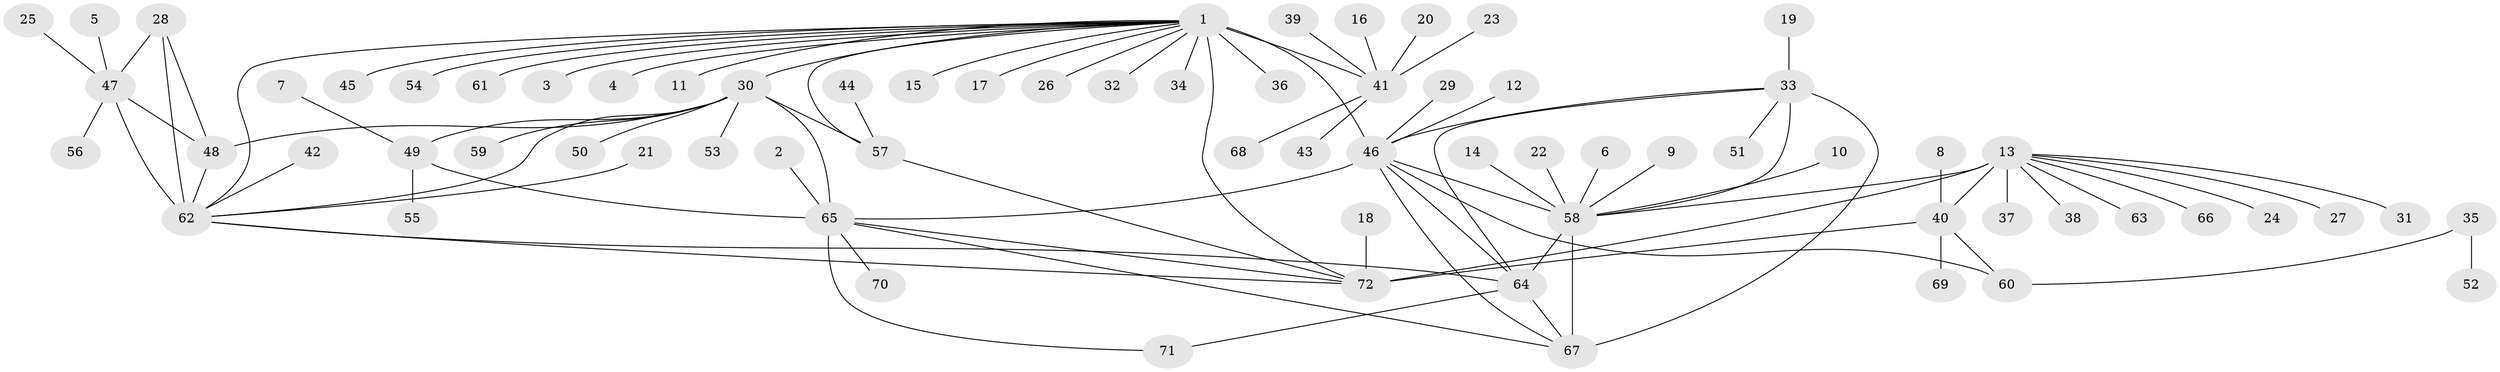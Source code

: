 // original degree distribution, {15: 0.006944444444444444, 9: 0.0625, 8: 0.0625, 10: 0.04861111111111111, 11: 0.027777777777777776, 6: 0.006944444444444444, 7: 0.013888888888888888, 12: 0.006944444444444444, 13: 0.006944444444444444, 1: 0.6111111111111112, 3: 0.034722222222222224, 2: 0.1111111111111111}
// Generated by graph-tools (version 1.1) at 2025/50/03/09/25 03:50:38]
// undirected, 72 vertices, 94 edges
graph export_dot {
graph [start="1"]
  node [color=gray90,style=filled];
  1;
  2;
  3;
  4;
  5;
  6;
  7;
  8;
  9;
  10;
  11;
  12;
  13;
  14;
  15;
  16;
  17;
  18;
  19;
  20;
  21;
  22;
  23;
  24;
  25;
  26;
  27;
  28;
  29;
  30;
  31;
  32;
  33;
  34;
  35;
  36;
  37;
  38;
  39;
  40;
  41;
  42;
  43;
  44;
  45;
  46;
  47;
  48;
  49;
  50;
  51;
  52;
  53;
  54;
  55;
  56;
  57;
  58;
  59;
  60;
  61;
  62;
  63;
  64;
  65;
  66;
  67;
  68;
  69;
  70;
  71;
  72;
  1 -- 3 [weight=1.0];
  1 -- 4 [weight=1.0];
  1 -- 11 [weight=1.0];
  1 -- 15 [weight=1.0];
  1 -- 17 [weight=1.0];
  1 -- 26 [weight=1.0];
  1 -- 30 [weight=1.0];
  1 -- 32 [weight=1.0];
  1 -- 34 [weight=1.0];
  1 -- 36 [weight=1.0];
  1 -- 41 [weight=12.0];
  1 -- 45 [weight=1.0];
  1 -- 46 [weight=1.0];
  1 -- 54 [weight=1.0];
  1 -- 57 [weight=2.0];
  1 -- 61 [weight=1.0];
  1 -- 62 [weight=1.0];
  1 -- 72 [weight=1.0];
  2 -- 65 [weight=1.0];
  5 -- 47 [weight=1.0];
  6 -- 58 [weight=1.0];
  7 -- 49 [weight=1.0];
  8 -- 40 [weight=1.0];
  9 -- 58 [weight=1.0];
  10 -- 58 [weight=1.0];
  12 -- 46 [weight=1.0];
  13 -- 24 [weight=1.0];
  13 -- 27 [weight=1.0];
  13 -- 31 [weight=1.0];
  13 -- 37 [weight=1.0];
  13 -- 38 [weight=1.0];
  13 -- 40 [weight=4.0];
  13 -- 58 [weight=1.0];
  13 -- 63 [weight=1.0];
  13 -- 66 [weight=1.0];
  13 -- 72 [weight=8.0];
  14 -- 58 [weight=1.0];
  16 -- 41 [weight=1.0];
  18 -- 72 [weight=1.0];
  19 -- 33 [weight=1.0];
  20 -- 41 [weight=1.0];
  21 -- 62 [weight=1.0];
  22 -- 58 [weight=1.0];
  23 -- 41 [weight=1.0];
  25 -- 47 [weight=1.0];
  28 -- 47 [weight=2.0];
  28 -- 48 [weight=1.0];
  28 -- 62 [weight=3.0];
  29 -- 46 [weight=1.0];
  30 -- 48 [weight=1.0];
  30 -- 49 [weight=4.0];
  30 -- 50 [weight=1.0];
  30 -- 53 [weight=1.0];
  30 -- 57 [weight=1.0];
  30 -- 59 [weight=1.0];
  30 -- 62 [weight=1.0];
  30 -- 65 [weight=6.0];
  33 -- 46 [weight=1.0];
  33 -- 51 [weight=1.0];
  33 -- 58 [weight=2.0];
  33 -- 64 [weight=1.0];
  33 -- 67 [weight=2.0];
  35 -- 52 [weight=1.0];
  35 -- 60 [weight=1.0];
  39 -- 41 [weight=1.0];
  40 -- 60 [weight=1.0];
  40 -- 69 [weight=1.0];
  40 -- 72 [weight=2.0];
  41 -- 43 [weight=1.0];
  41 -- 68 [weight=1.0];
  42 -- 62 [weight=1.0];
  44 -- 57 [weight=1.0];
  46 -- 58 [weight=2.0];
  46 -- 60 [weight=1.0];
  46 -- 64 [weight=1.0];
  46 -- 65 [weight=1.0];
  46 -- 67 [weight=2.0];
  47 -- 48 [weight=2.0];
  47 -- 56 [weight=1.0];
  47 -- 62 [weight=6.0];
  48 -- 62 [weight=3.0];
  49 -- 55 [weight=1.0];
  49 -- 65 [weight=6.0];
  57 -- 72 [weight=1.0];
  58 -- 64 [weight=2.0];
  58 -- 67 [weight=4.0];
  62 -- 64 [weight=1.0];
  62 -- 72 [weight=1.0];
  64 -- 67 [weight=2.0];
  64 -- 71 [weight=1.0];
  65 -- 67 [weight=1.0];
  65 -- 70 [weight=1.0];
  65 -- 71 [weight=1.0];
  65 -- 72 [weight=1.0];
}

